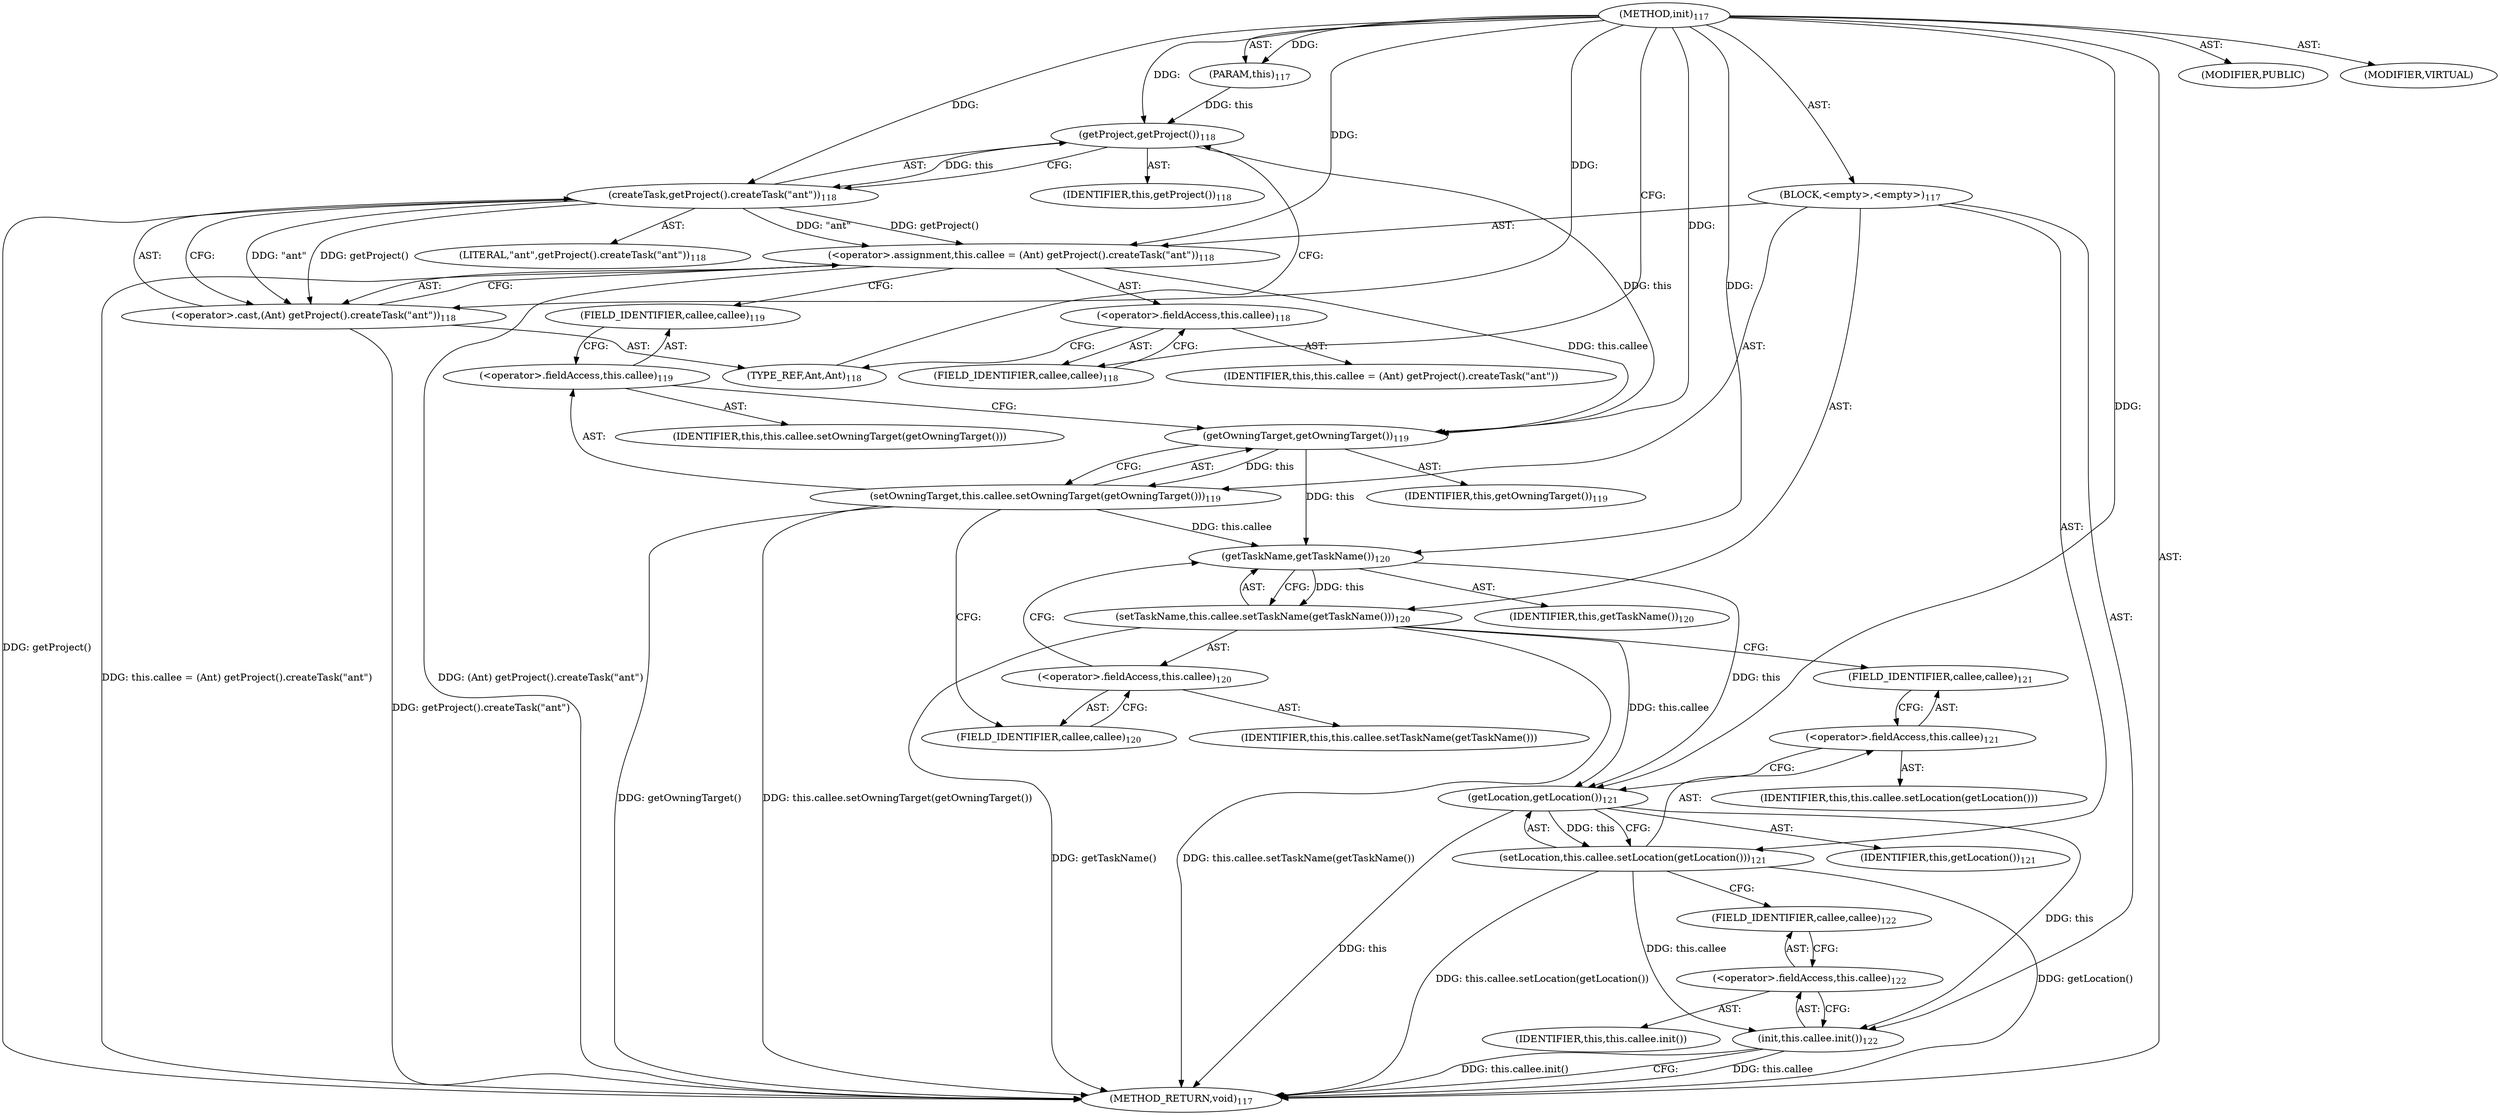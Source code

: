 digraph "init" {  
"111669149698" [label = <(METHOD,init)<SUB>117</SUB>> ]
"115964116993" [label = <(PARAM,this)<SUB>117</SUB>> ]
"25769803778" [label = <(BLOCK,&lt;empty&gt;,&lt;empty&gt;)<SUB>117</SUB>> ]
"30064771076" [label = <(&lt;operator&gt;.assignment,this.callee = (Ant) getProject().createTask(&quot;ant&quot;))<SUB>118</SUB>> ]
"30064771077" [label = <(&lt;operator&gt;.fieldAccess,this.callee)<SUB>118</SUB>> ]
"68719476750" [label = <(IDENTIFIER,this,this.callee = (Ant) getProject().createTask(&quot;ant&quot;))> ]
"55834574850" [label = <(FIELD_IDENTIFIER,callee,callee)<SUB>118</SUB>> ]
"30064771078" [label = <(&lt;operator&gt;.cast,(Ant) getProject().createTask(&quot;ant&quot;))<SUB>118</SUB>> ]
"180388626432" [label = <(TYPE_REF,Ant,Ant)<SUB>118</SUB>> ]
"30064771079" [label = <(createTask,getProject().createTask(&quot;ant&quot;))<SUB>118</SUB>> ]
"30064771080" [label = <(getProject,getProject())<SUB>118</SUB>> ]
"68719476737" [label = <(IDENTIFIER,this,getProject())<SUB>118</SUB>> ]
"90194313216" [label = <(LITERAL,&quot;ant&quot;,getProject().createTask(&quot;ant&quot;))<SUB>118</SUB>> ]
"30064771081" [label = <(setOwningTarget,this.callee.setOwningTarget(getOwningTarget()))<SUB>119</SUB>> ]
"30064771082" [label = <(&lt;operator&gt;.fieldAccess,this.callee)<SUB>119</SUB>> ]
"68719476751" [label = <(IDENTIFIER,this,this.callee.setOwningTarget(getOwningTarget()))> ]
"55834574851" [label = <(FIELD_IDENTIFIER,callee,callee)<SUB>119</SUB>> ]
"30064771083" [label = <(getOwningTarget,getOwningTarget())<SUB>119</SUB>> ]
"68719476738" [label = <(IDENTIFIER,this,getOwningTarget())<SUB>119</SUB>> ]
"30064771084" [label = <(setTaskName,this.callee.setTaskName(getTaskName()))<SUB>120</SUB>> ]
"30064771085" [label = <(&lt;operator&gt;.fieldAccess,this.callee)<SUB>120</SUB>> ]
"68719476752" [label = <(IDENTIFIER,this,this.callee.setTaskName(getTaskName()))> ]
"55834574852" [label = <(FIELD_IDENTIFIER,callee,callee)<SUB>120</SUB>> ]
"30064771086" [label = <(getTaskName,getTaskName())<SUB>120</SUB>> ]
"68719476739" [label = <(IDENTIFIER,this,getTaskName())<SUB>120</SUB>> ]
"30064771087" [label = <(setLocation,this.callee.setLocation(getLocation()))<SUB>121</SUB>> ]
"30064771088" [label = <(&lt;operator&gt;.fieldAccess,this.callee)<SUB>121</SUB>> ]
"68719476753" [label = <(IDENTIFIER,this,this.callee.setLocation(getLocation()))> ]
"55834574853" [label = <(FIELD_IDENTIFIER,callee,callee)<SUB>121</SUB>> ]
"30064771089" [label = <(getLocation,getLocation())<SUB>121</SUB>> ]
"68719476740" [label = <(IDENTIFIER,this,getLocation())<SUB>121</SUB>> ]
"30064771090" [label = <(init,this.callee.init())<SUB>122</SUB>> ]
"30064771091" [label = <(&lt;operator&gt;.fieldAccess,this.callee)<SUB>122</SUB>> ]
"68719476754" [label = <(IDENTIFIER,this,this.callee.init())> ]
"55834574854" [label = <(FIELD_IDENTIFIER,callee,callee)<SUB>122</SUB>> ]
"133143986184" [label = <(MODIFIER,PUBLIC)> ]
"133143986185" [label = <(MODIFIER,VIRTUAL)> ]
"128849018882" [label = <(METHOD_RETURN,void)<SUB>117</SUB>> ]
  "111669149698" -> "115964116993"  [ label = "AST: "] 
  "111669149698" -> "25769803778"  [ label = "AST: "] 
  "111669149698" -> "133143986184"  [ label = "AST: "] 
  "111669149698" -> "133143986185"  [ label = "AST: "] 
  "111669149698" -> "128849018882"  [ label = "AST: "] 
  "25769803778" -> "30064771076"  [ label = "AST: "] 
  "25769803778" -> "30064771081"  [ label = "AST: "] 
  "25769803778" -> "30064771084"  [ label = "AST: "] 
  "25769803778" -> "30064771087"  [ label = "AST: "] 
  "25769803778" -> "30064771090"  [ label = "AST: "] 
  "30064771076" -> "30064771077"  [ label = "AST: "] 
  "30064771076" -> "30064771078"  [ label = "AST: "] 
  "30064771077" -> "68719476750"  [ label = "AST: "] 
  "30064771077" -> "55834574850"  [ label = "AST: "] 
  "30064771078" -> "180388626432"  [ label = "AST: "] 
  "30064771078" -> "30064771079"  [ label = "AST: "] 
  "30064771079" -> "30064771080"  [ label = "AST: "] 
  "30064771079" -> "90194313216"  [ label = "AST: "] 
  "30064771080" -> "68719476737"  [ label = "AST: "] 
  "30064771081" -> "30064771082"  [ label = "AST: "] 
  "30064771081" -> "30064771083"  [ label = "AST: "] 
  "30064771082" -> "68719476751"  [ label = "AST: "] 
  "30064771082" -> "55834574851"  [ label = "AST: "] 
  "30064771083" -> "68719476738"  [ label = "AST: "] 
  "30064771084" -> "30064771085"  [ label = "AST: "] 
  "30064771084" -> "30064771086"  [ label = "AST: "] 
  "30064771085" -> "68719476752"  [ label = "AST: "] 
  "30064771085" -> "55834574852"  [ label = "AST: "] 
  "30064771086" -> "68719476739"  [ label = "AST: "] 
  "30064771087" -> "30064771088"  [ label = "AST: "] 
  "30064771087" -> "30064771089"  [ label = "AST: "] 
  "30064771088" -> "68719476753"  [ label = "AST: "] 
  "30064771088" -> "55834574853"  [ label = "AST: "] 
  "30064771089" -> "68719476740"  [ label = "AST: "] 
  "30064771090" -> "30064771091"  [ label = "AST: "] 
  "30064771091" -> "68719476754"  [ label = "AST: "] 
  "30064771091" -> "55834574854"  [ label = "AST: "] 
  "30064771076" -> "55834574851"  [ label = "CFG: "] 
  "30064771081" -> "55834574852"  [ label = "CFG: "] 
  "30064771084" -> "55834574853"  [ label = "CFG: "] 
  "30064771087" -> "55834574854"  [ label = "CFG: "] 
  "30064771090" -> "128849018882"  [ label = "CFG: "] 
  "30064771077" -> "180388626432"  [ label = "CFG: "] 
  "30064771078" -> "30064771076"  [ label = "CFG: "] 
  "30064771082" -> "30064771083"  [ label = "CFG: "] 
  "30064771083" -> "30064771081"  [ label = "CFG: "] 
  "30064771085" -> "30064771086"  [ label = "CFG: "] 
  "30064771086" -> "30064771084"  [ label = "CFG: "] 
  "30064771088" -> "30064771089"  [ label = "CFG: "] 
  "30064771089" -> "30064771087"  [ label = "CFG: "] 
  "30064771091" -> "30064771090"  [ label = "CFG: "] 
  "55834574850" -> "30064771077"  [ label = "CFG: "] 
  "180388626432" -> "30064771080"  [ label = "CFG: "] 
  "30064771079" -> "30064771078"  [ label = "CFG: "] 
  "55834574851" -> "30064771082"  [ label = "CFG: "] 
  "55834574852" -> "30064771085"  [ label = "CFG: "] 
  "55834574853" -> "30064771088"  [ label = "CFG: "] 
  "55834574854" -> "30064771091"  [ label = "CFG: "] 
  "30064771080" -> "30064771079"  [ label = "CFG: "] 
  "111669149698" -> "55834574850"  [ label = "CFG: "] 
  "30064771079" -> "128849018882"  [ label = "DDG: getProject()"] 
  "30064771078" -> "128849018882"  [ label = "DDG: getProject().createTask(&quot;ant&quot;)"] 
  "30064771076" -> "128849018882"  [ label = "DDG: (Ant) getProject().createTask(&quot;ant&quot;)"] 
  "30064771076" -> "128849018882"  [ label = "DDG: this.callee = (Ant) getProject().createTask(&quot;ant&quot;)"] 
  "30064771081" -> "128849018882"  [ label = "DDG: getOwningTarget()"] 
  "30064771081" -> "128849018882"  [ label = "DDG: this.callee.setOwningTarget(getOwningTarget())"] 
  "30064771084" -> "128849018882"  [ label = "DDG: getTaskName()"] 
  "30064771084" -> "128849018882"  [ label = "DDG: this.callee.setTaskName(getTaskName())"] 
  "30064771089" -> "128849018882"  [ label = "DDG: this"] 
  "30064771087" -> "128849018882"  [ label = "DDG: getLocation()"] 
  "30064771087" -> "128849018882"  [ label = "DDG: this.callee.setLocation(getLocation())"] 
  "30064771090" -> "128849018882"  [ label = "DDG: this.callee"] 
  "30064771090" -> "128849018882"  [ label = "DDG: this.callee.init()"] 
  "111669149698" -> "115964116993"  [ label = "DDG: "] 
  "111669149698" -> "30064771076"  [ label = "DDG: "] 
  "30064771079" -> "30064771076"  [ label = "DDG: getProject()"] 
  "30064771079" -> "30064771076"  [ label = "DDG: &quot;ant&quot;"] 
  "30064771083" -> "30064771081"  [ label = "DDG: this"] 
  "30064771086" -> "30064771084"  [ label = "DDG: this"] 
  "30064771089" -> "30064771087"  [ label = "DDG: this"] 
  "30064771087" -> "30064771090"  [ label = "DDG: this.callee"] 
  "30064771089" -> "30064771090"  [ label = "DDG: this"] 
  "111669149698" -> "30064771078"  [ label = "DDG: "] 
  "30064771079" -> "30064771078"  [ label = "DDG: getProject()"] 
  "30064771079" -> "30064771078"  [ label = "DDG: &quot;ant&quot;"] 
  "30064771076" -> "30064771083"  [ label = "DDG: this.callee"] 
  "30064771080" -> "30064771083"  [ label = "DDG: this"] 
  "111669149698" -> "30064771083"  [ label = "DDG: "] 
  "30064771081" -> "30064771086"  [ label = "DDG: this.callee"] 
  "30064771083" -> "30064771086"  [ label = "DDG: this"] 
  "111669149698" -> "30064771086"  [ label = "DDG: "] 
  "30064771084" -> "30064771089"  [ label = "DDG: this.callee"] 
  "30064771086" -> "30064771089"  [ label = "DDG: this"] 
  "111669149698" -> "30064771089"  [ label = "DDG: "] 
  "30064771080" -> "30064771079"  [ label = "DDG: this"] 
  "111669149698" -> "30064771079"  [ label = "DDG: "] 
  "115964116993" -> "30064771080"  [ label = "DDG: this"] 
  "111669149698" -> "30064771080"  [ label = "DDG: "] 
}
